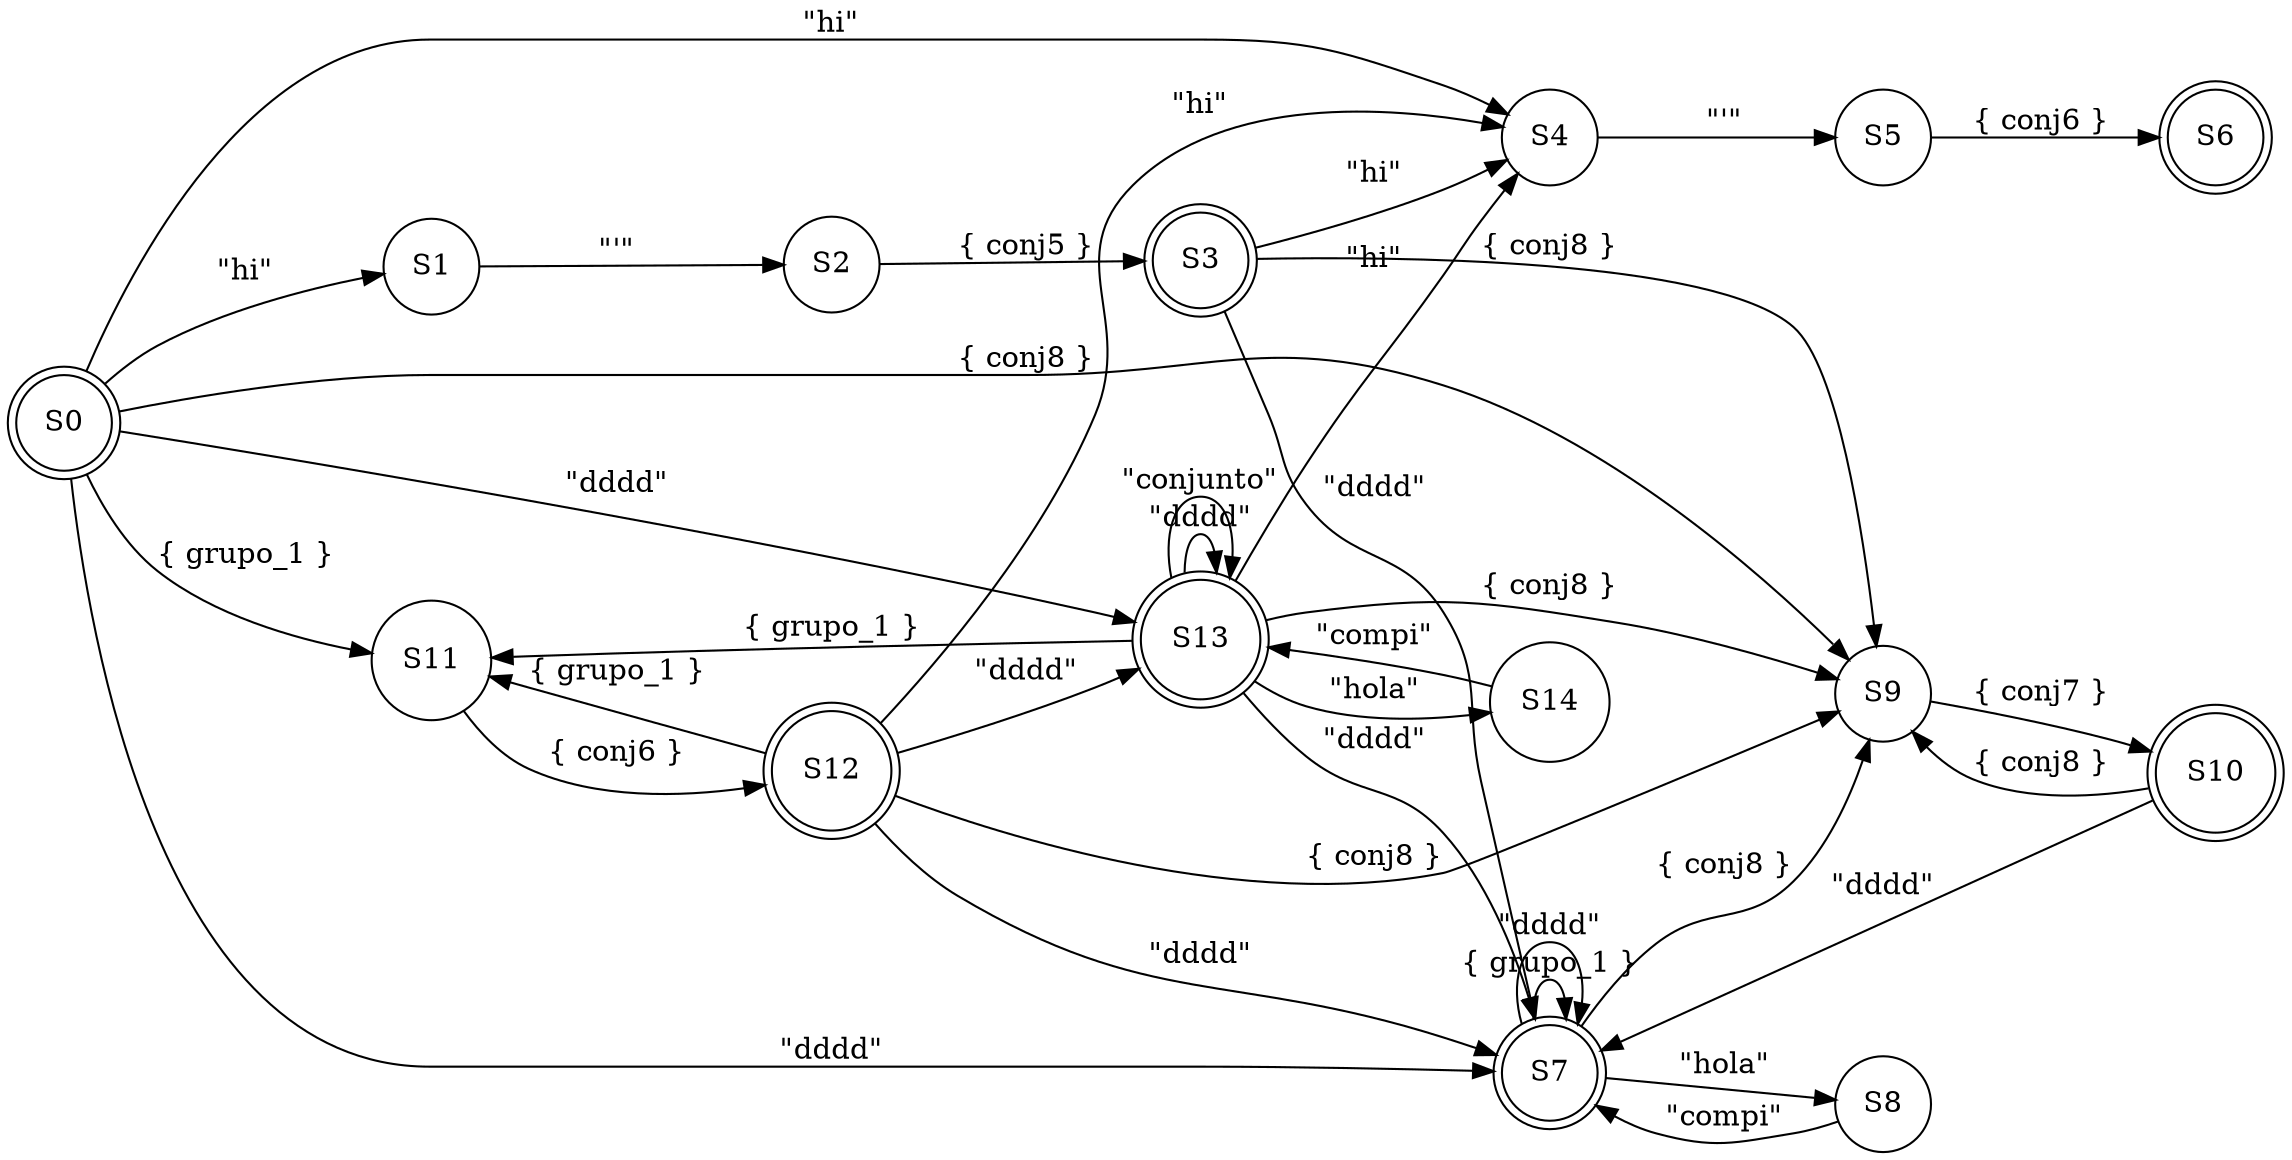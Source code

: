 digraph G{
node [shape=circle];
rankdir =LR;
S0[shape="doublecircle"]
S0->S1[label="\"hi\""]
S0->S4[label="\"hi\""]
S0->S11[label="\{ grupo_1 \}"]
S0->S13[label="\"dddd\""]
S0->S7[label="\"dddd\""]
S0->S9[label="\{ conj8 \}"]
S1->S2[label="\"'\""]
S2->S3[label="\{ conj5 \}"]
S3[shape="doublecircle"]
S3->S4[label="\"hi\""]
S3->S7[label="\"dddd\""]
S3->S9[label="\{ conj8 \}"]
S4->S5[label="\"'\""]
S5->S6[label="\{ conj6 \}"]
S6[shape="doublecircle"]
S7[shape="doublecircle"]
S7->S7[label="\{ grupo_1 \}"]
S7->S7[label="\"dddd\""]
S7->S8[label="\"hola\""]
S7->S9[label="\{ conj8 \}"]
S8->S7[label="\"compi\""]
S9->S10[label="\{ conj7 \}"]
S10[shape="doublecircle"]
S10->S7[label="\"dddd\""]
S10->S9[label="\{ conj8 \}"]
S11->S12[label="\{ conj6 \}"]
S12[shape="doublecircle"]
S12->S4[label="\"hi\""]
S12->S11[label="\{ grupo_1 \}"]
S12->S7[label="\"dddd\""]
S12->S13[label="\"dddd\""]
S12->S9[label="\{ conj8 \}"]
S13[shape="doublecircle"]
S13->S4[label="\"hi\""]
S13->S11[label="\{ grupo_1 \}"]
S13->S7[label="\"dddd\""]
S13->S13[label="\"dddd\""]
S13->S14[label="\"hola\""]
S13->S13[label="\"conjunto\""]
S13->S9[label="\{ conj8 \}"]
S14->S13[label="\"compi\""]
}
